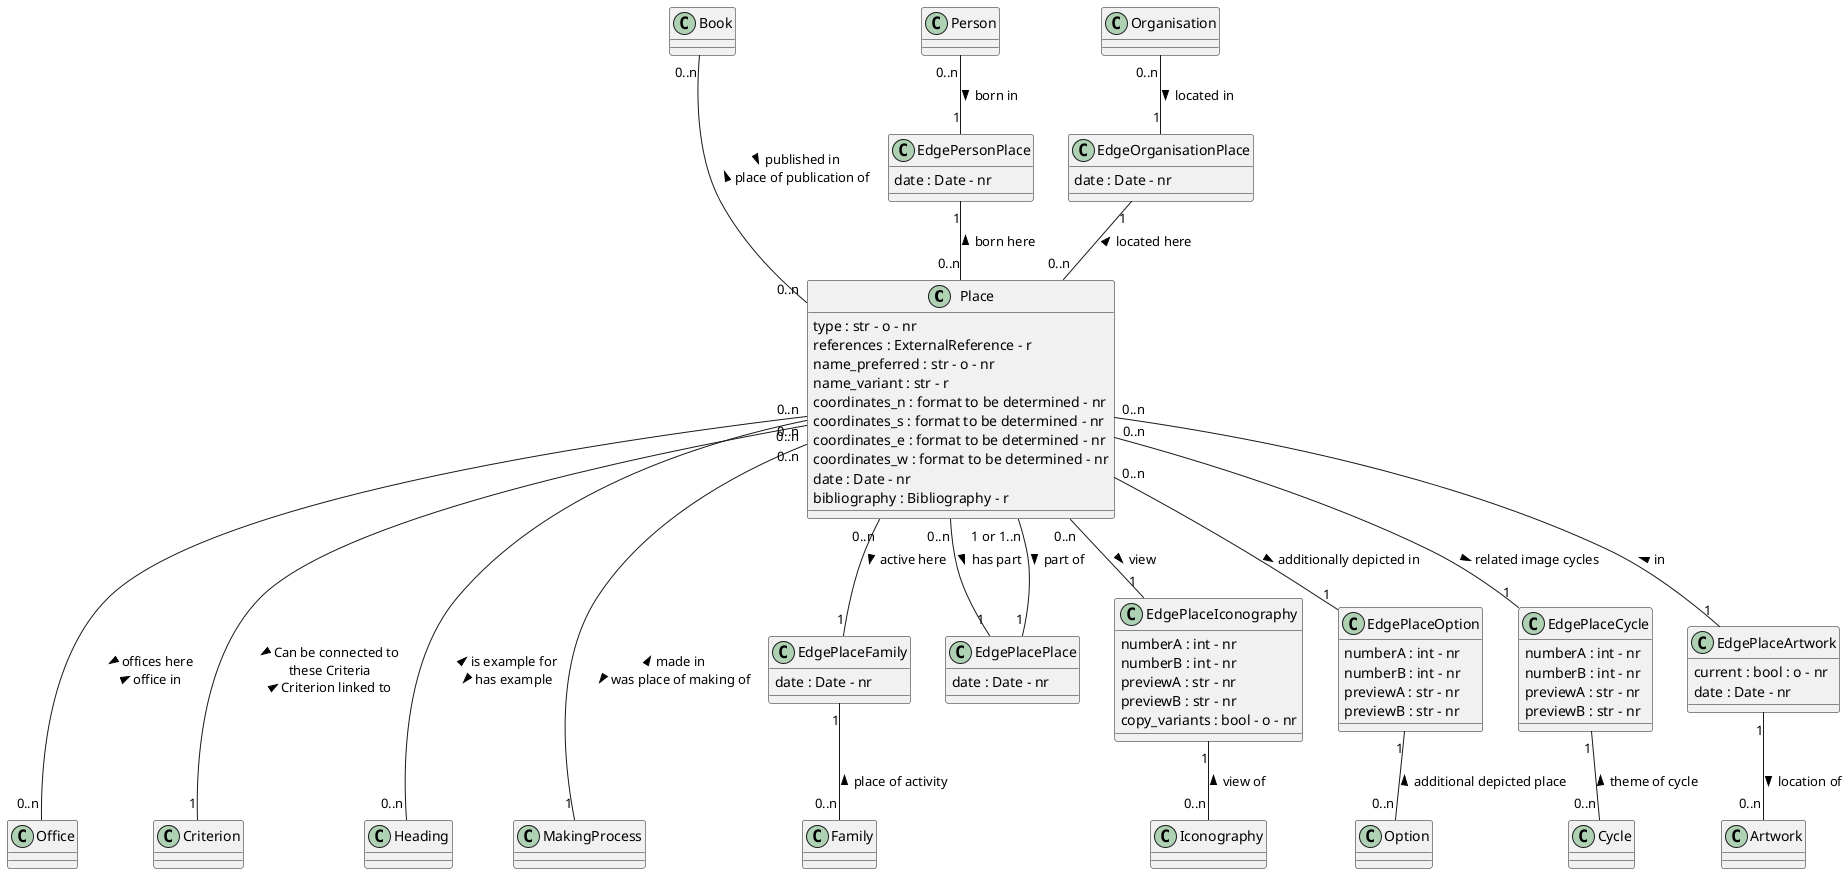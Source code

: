 @startuml 
class Place
Place : type : str - o - nr
Place : references : ExternalReference - r
Place : name_preferred : str - o - nr
Place : name_variant : str - r
Place : coordinates_n : format to be determined - nr
Place : coordinates_s : format to be determined - nr
Place : coordinates_e : format to be determined - nr
Place : coordinates_w : format to be determined - nr
Place : date : Date - nr
Place : bibliography : Bibliography - r


class Person 

class Family

class Office

class Organisation

class Place 

class Iconography

class Option 
    
class Criterion

class Cycle

class Book

class Heading

class MakingProcess

class Artwork

class EdgePersonPlace
EdgePersonPlace : date : Date - nr

class EdgePlaceFamily
EdgePlaceFamily : date : Date - nr

class EdgeOrganisationPlace
EdgeOrganisationPlace : date : Date - nr

class EdgePlacePlace
EdgePlacePlace : date : Date - nr

class EdgePlaceIconography
EdgePlaceIconography : numberA : int - nr
EdgePlaceIconography : numberB : int - nr
EdgePlaceIconography : previewA : str - nr
EdgePlaceIconography : previewB : str - nr
EdgePlaceIconography : copy_variants : bool - o - nr

class EdgePlaceOption
EdgePlaceOption : numberA : int - nr
EdgePlaceOption : numberB : int - nr
EdgePlaceOption : previewA : str - nr
EdgePlaceOption : previewB : str - nr

class EdgePlaceCycle
EdgePlaceCycle : numberA : int - nr
EdgePlaceCycle : numberB : int - nr
EdgePlaceCycle : previewA : str - nr
EdgePlaceCycle : previewB : str - nr

class EdgePlaceArtwork
EdgePlaceArtwork : current : bool : o - nr
EdgePlaceArtwork : date : Date - nr

Person "0..n" -- "1" EdgePersonPlace : born in >
EdgePersonPlace "1" -- "0..n" Place : born here <

Place "0..n" -- "1" EdgePlaceFamily: active here >
EdgePlaceFamily "1" -- "0..n" Family : place of activity <

Place "0..n" --- "0..n" Office : > offices here \n office in <

Organisation "0..n" -- "1" EdgeOrganisationPlace : located in >
EdgeOrganisationPlace "1" -- "0..n" Place : located here <

Place "0..n" -- "1" EdgePlacePlace : has part >
EdgePlacePlace "1" -- "1 or 1..n" Place : part of <

Place "0..n" -- "1" EdgePlaceIconography : view >
EdgePlaceIconography "1" -- "0..n" Iconography : view of <

Place "0..n" -- "1" EdgePlaceOption : additionally depicted in >
EdgePlaceOption "1" -- "0..n" Option : additional depicted place <

Place "0..n" --- "1" Criterion : > Can be connected to \n these Criteria \n Criterion linked to <

Place "0..n" -- "1" EdgePlaceCycle : related image cycles >
EdgePlaceCycle "1" -- "0..n" Cycle : theme of cycle <

Book "0..n" --- "0..n" Place : > published in  \n place of publication of <

Place "0..n" --- "0..n" Heading : < is example for \n has example >

Place "0..n" --- "1" MakingProcess : < made in \n was place of making of >

Place "0..n" -- "1" EdgePlaceArtwork : < in
EdgePlaceArtwork  "1" -- "0..n" Artwork :   location of >

@enduml 
